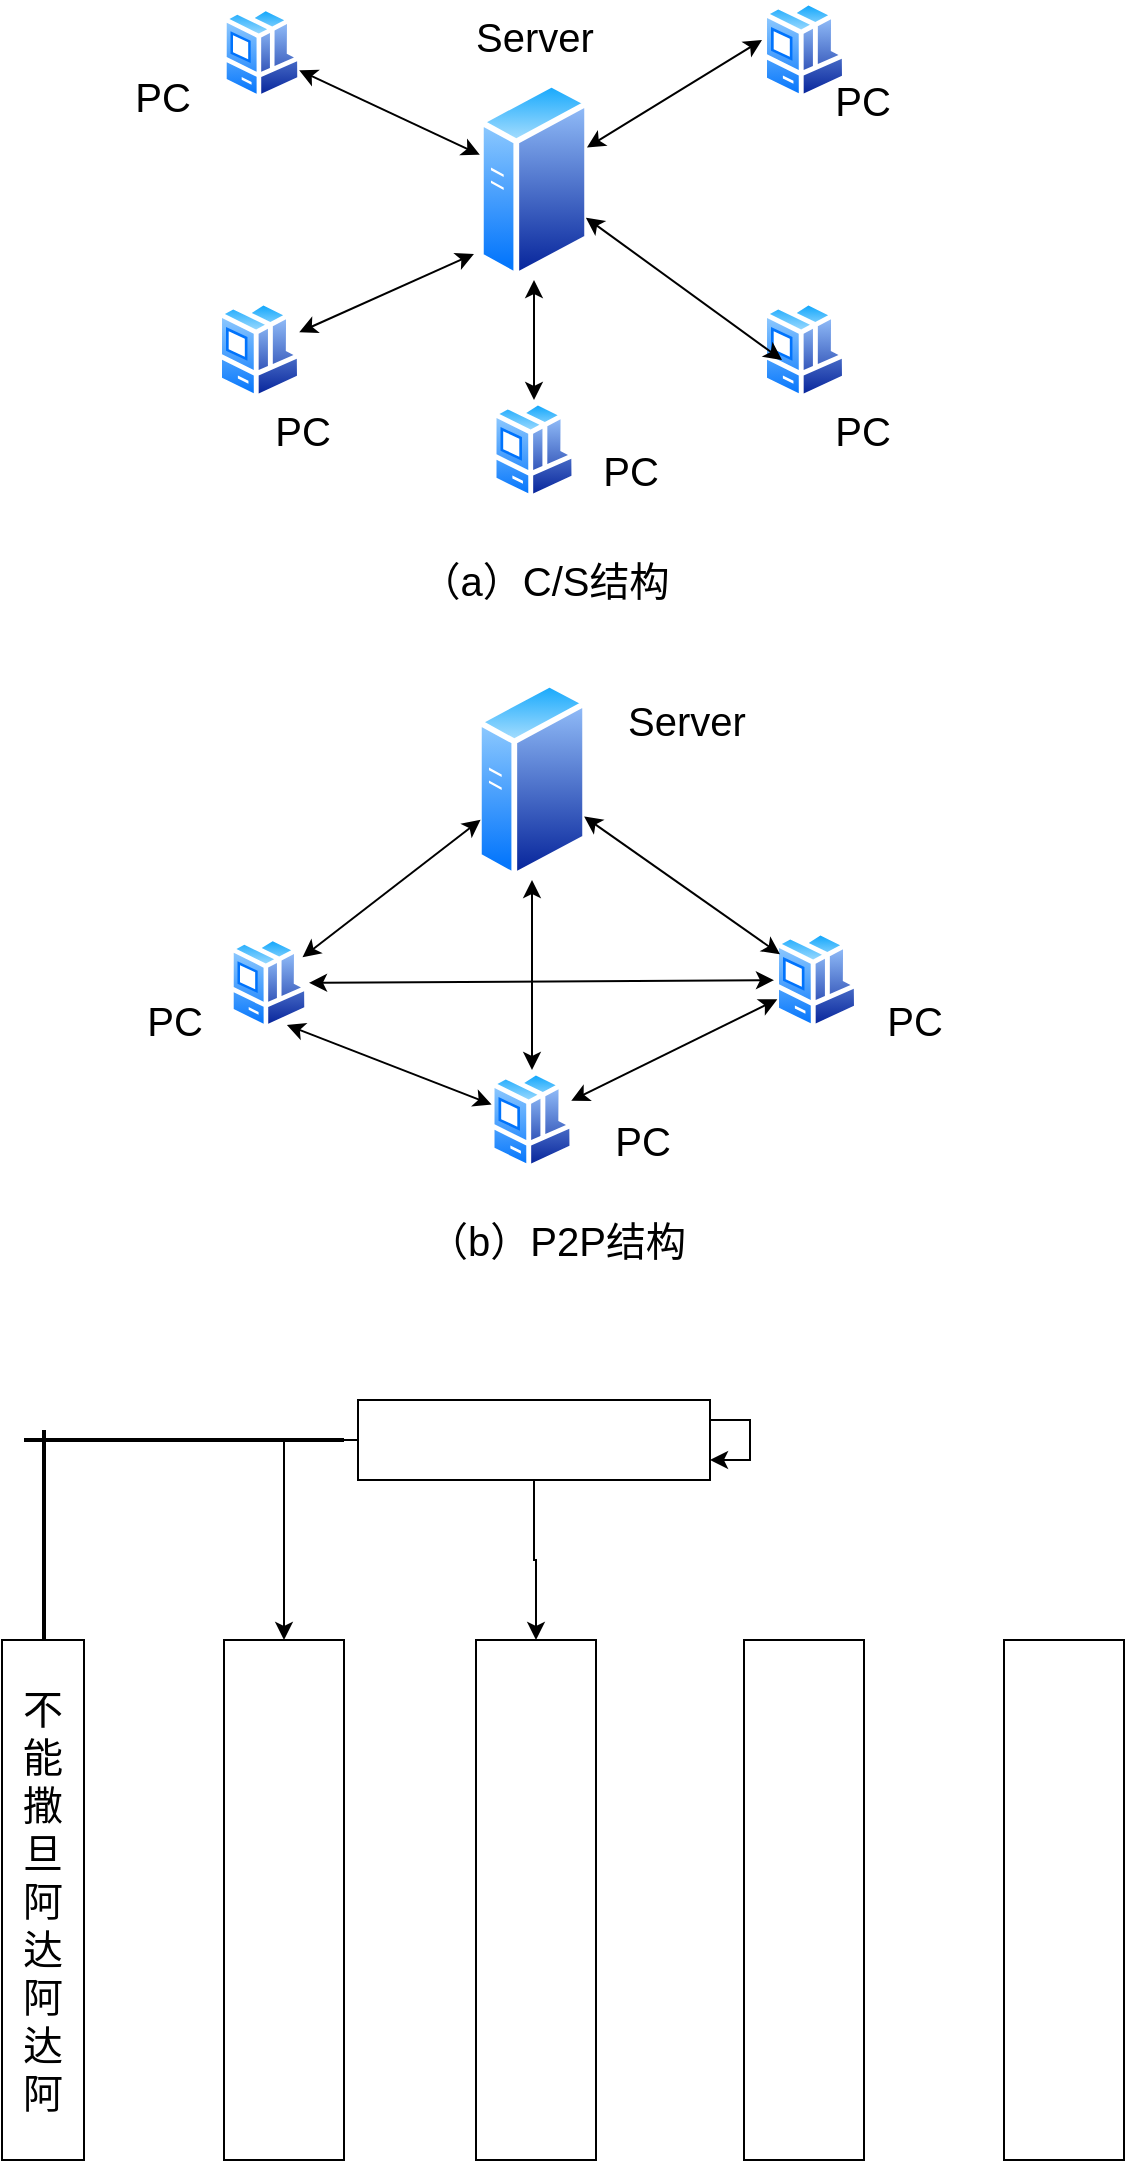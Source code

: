 <mxfile>
    <diagram id="S0izEwIFrph8dDXa04ZO" name="第 1 页">
        <mxGraphModel dx="1118" dy="790" grid="1" gridSize="10" guides="1" tooltips="1" connect="1" arrows="1" fold="1" page="1" pageScale="1" pageWidth="827" pageHeight="1169" math="0" shadow="0">
            <root>
                <mxCell id="0"/>
                <mxCell id="1" parent="0"/>
                <mxCell id="46" value="" style="aspect=fixed;perimeter=ellipsePerimeter;html=1;align=center;shadow=0;dashed=0;spacingTop=3;image;image=img/lib/active_directory/generic_server.svg;" vertex="1" parent="1">
                    <mxGeometry x="358" y="100" width="56" height="100" as="geometry"/>
                </mxCell>
                <mxCell id="47" value="" style="aspect=fixed;perimeter=ellipsePerimeter;html=1;align=center;shadow=0;dashed=0;spacingTop=3;image;image=img/lib/active_directory/workstation_client.svg;" vertex="1" parent="1">
                    <mxGeometry x="227.5" y="210" width="42.5" height="50" as="geometry"/>
                </mxCell>
                <mxCell id="48" value="" style="aspect=fixed;perimeter=ellipsePerimeter;html=1;align=center;shadow=0;dashed=0;spacingTop=3;image;image=img/lib/active_directory/workstation_client.svg;" vertex="1" parent="1">
                    <mxGeometry x="364.75" y="260" width="42.5" height="50" as="geometry"/>
                </mxCell>
                <mxCell id="49" value="" style="aspect=fixed;perimeter=ellipsePerimeter;html=1;align=center;shadow=0;dashed=0;spacingTop=3;image;image=img/lib/active_directory/workstation_client.svg;" vertex="1" parent="1">
                    <mxGeometry x="500" y="210" width="42.5" height="50" as="geometry"/>
                </mxCell>
                <mxCell id="50" value="" style="aspect=fixed;perimeter=ellipsePerimeter;html=1;align=center;shadow=0;dashed=0;spacingTop=3;image;image=img/lib/active_directory/workstation_client.svg;" vertex="1" parent="1">
                    <mxGeometry x="500" y="60" width="42.5" height="50" as="geometry"/>
                </mxCell>
                <mxCell id="51" value="" style="aspect=fixed;perimeter=ellipsePerimeter;html=1;align=center;shadow=0;dashed=0;spacingTop=3;image;image=img/lib/active_directory/workstation_client.svg;" vertex="1" parent="1">
                    <mxGeometry x="230" y="62.94" width="40" height="47.06" as="geometry"/>
                </mxCell>
                <mxCell id="52" value="（a）C/S结构" style="text;html=1;align=center;verticalAlign=middle;resizable=0;points=[];autosize=1;fontSize=20;" vertex="1" parent="1">
                    <mxGeometry x="321" y="335" width="140" height="30" as="geometry"/>
                </mxCell>
                <mxCell id="53" value="" style="endArrow=classic;startArrow=classic;html=1;fontSize=20;" edge="1" parent="1" source="46" target="51">
                    <mxGeometry width="50" height="50" relative="1" as="geometry">
                        <mxPoint x="350" y="150" as="sourcePoint"/>
                        <mxPoint x="270" y="90" as="targetPoint"/>
                    </mxGeometry>
                </mxCell>
                <mxCell id="54" value="" style="endArrow=classic;startArrow=classic;html=1;fontSize=20;" edge="1" parent="1" target="46">
                    <mxGeometry width="50" height="50" relative="1" as="geometry">
                        <mxPoint x="510" y="240" as="sourcePoint"/>
                        <mxPoint x="420" y="190" as="targetPoint"/>
                    </mxGeometry>
                </mxCell>
                <mxCell id="55" value="" style="endArrow=classic;startArrow=classic;html=1;fontSize=20;" edge="1" parent="1" source="48" target="46">
                    <mxGeometry width="50" height="50" relative="1" as="geometry">
                        <mxPoint x="364.75" y="250" as="sourcePoint"/>
                        <mxPoint x="274.75" y="200" as="targetPoint"/>
                    </mxGeometry>
                </mxCell>
                <mxCell id="56" value="" style="endArrow=classic;startArrow=classic;html=1;fontSize=20;exitX=-0.036;exitY=0.87;exitDx=0;exitDy=0;exitPerimeter=0;" edge="1" parent="1" source="46" target="47">
                    <mxGeometry width="50" height="50" relative="1" as="geometry">
                        <mxPoint x="360" y="210" as="sourcePoint"/>
                        <mxPoint x="270" y="230" as="targetPoint"/>
                    </mxGeometry>
                </mxCell>
                <mxCell id="58" value="" style="endArrow=classic;startArrow=classic;html=1;fontSize=20;" edge="1" parent="1" source="46">
                    <mxGeometry width="50" height="50" relative="1" as="geometry">
                        <mxPoint x="420" y="130" as="sourcePoint"/>
                        <mxPoint x="500" y="80" as="targetPoint"/>
                    </mxGeometry>
                </mxCell>
                <mxCell id="60" value="Server" style="text;html=1;align=center;verticalAlign=middle;resizable=0;points=[];autosize=1;fontSize=20;" vertex="1" parent="1">
                    <mxGeometry x="351" y="62.94" width="70" height="30" as="geometry"/>
                </mxCell>
                <mxCell id="61" value="PC" style="text;html=1;align=center;verticalAlign=middle;resizable=0;points=[];autosize=1;fontSize=20;" vertex="1" parent="1">
                    <mxGeometry x="530" y="95" width="40" height="30" as="geometry"/>
                </mxCell>
                <mxCell id="62" value="PC" style="text;html=1;align=center;verticalAlign=middle;resizable=0;points=[];autosize=1;fontSize=20;" vertex="1" parent="1">
                    <mxGeometry x="530" y="260" width="40" height="30" as="geometry"/>
                </mxCell>
                <mxCell id="63" value="PC" style="text;html=1;align=center;verticalAlign=middle;resizable=0;points=[];autosize=1;fontSize=20;" vertex="1" parent="1">
                    <mxGeometry x="414" y="280" width="40" height="30" as="geometry"/>
                </mxCell>
                <mxCell id="64" value="PC" style="text;html=1;align=center;verticalAlign=middle;resizable=0;points=[];autosize=1;fontSize=20;" vertex="1" parent="1">
                    <mxGeometry x="250" y="260" width="40" height="30" as="geometry"/>
                </mxCell>
                <mxCell id="65" value="PC" style="text;html=1;align=center;verticalAlign=middle;resizable=0;points=[];autosize=1;fontSize=20;" vertex="1" parent="1">
                    <mxGeometry x="180" y="92.94" width="40" height="30" as="geometry"/>
                </mxCell>
                <mxCell id="66" value="" style="aspect=fixed;perimeter=ellipsePerimeter;html=1;align=center;shadow=0;dashed=0;spacingTop=3;image;image=img/lib/active_directory/generic_server.svg;" vertex="1" parent="1">
                    <mxGeometry x="357" y="400" width="56" height="100" as="geometry"/>
                </mxCell>
                <mxCell id="67" value="" style="aspect=fixed;perimeter=ellipsePerimeter;html=1;align=center;shadow=0;dashed=0;spacingTop=3;image;image=img/lib/active_directory/workstation_client.svg;" vertex="1" parent="1">
                    <mxGeometry x="363.75" y="595" width="42.5" height="50" as="geometry"/>
                </mxCell>
                <mxCell id="70" value="" style="aspect=fixed;perimeter=ellipsePerimeter;html=1;align=center;shadow=0;dashed=0;spacingTop=3;image;image=img/lib/active_directory/workstation_client.svg;" vertex="1" parent="1">
                    <mxGeometry x="506" y="525" width="42.5" height="50" as="geometry"/>
                </mxCell>
                <mxCell id="71" value="" style="aspect=fixed;perimeter=ellipsePerimeter;html=1;align=center;shadow=0;dashed=0;spacingTop=3;image;image=img/lib/active_directory/workstation_client.svg;" vertex="1" parent="1">
                    <mxGeometry x="233.5" y="527.94" width="40" height="47.06" as="geometry"/>
                </mxCell>
                <mxCell id="72" value="（b）P2P结构" style="text;html=1;align=center;verticalAlign=middle;resizable=0;points=[];autosize=1;fontSize=20;" vertex="1" parent="1">
                    <mxGeometry x="327" y="665" width="140" height="30" as="geometry"/>
                </mxCell>
                <mxCell id="73" value="" style="endArrow=classic;startArrow=classic;html=1;fontSize=20;" edge="1" source="66" target="71" parent="1">
                    <mxGeometry width="50" height="50" relative="1" as="geometry">
                        <mxPoint x="395" y="455" as="sourcePoint"/>
                        <mxPoint x="315" y="395" as="targetPoint"/>
                    </mxGeometry>
                </mxCell>
                <mxCell id="76" value="" style="endArrow=classic;startArrow=classic;html=1;fontSize=20;" edge="1" source="66" target="67" parent="1">
                    <mxGeometry width="50" height="50" relative="1" as="geometry">
                        <mxPoint x="405" y="515" as="sourcePoint"/>
                        <mxPoint x="315" y="535" as="targetPoint"/>
                    </mxGeometry>
                </mxCell>
                <mxCell id="77" value="" style="endArrow=classic;startArrow=classic;html=1;fontSize=20;" edge="1" source="66" parent="1" target="70">
                    <mxGeometry width="50" height="50" relative="1" as="geometry">
                        <mxPoint x="465" y="435" as="sourcePoint"/>
                        <mxPoint x="545" y="385" as="targetPoint"/>
                    </mxGeometry>
                </mxCell>
                <mxCell id="78" value="Server" style="text;html=1;align=center;verticalAlign=middle;resizable=0;points=[];autosize=1;fontSize=20;" vertex="1" parent="1">
                    <mxGeometry x="427" y="405" width="70" height="30" as="geometry"/>
                </mxCell>
                <mxCell id="80" value="PC" style="text;html=1;align=center;verticalAlign=middle;resizable=0;points=[];autosize=1;fontSize=20;" vertex="1" parent="1">
                    <mxGeometry x="556" y="555" width="40" height="30" as="geometry"/>
                </mxCell>
                <mxCell id="82" value="PC" style="text;html=1;align=center;verticalAlign=middle;resizable=0;points=[];autosize=1;fontSize=20;" vertex="1" parent="1">
                    <mxGeometry x="186" y="555" width="40" height="30" as="geometry"/>
                </mxCell>
                <mxCell id="83" value="PC" style="text;html=1;align=center;verticalAlign=middle;resizable=0;points=[];autosize=1;fontSize=20;" vertex="1" parent="1">
                    <mxGeometry x="420" y="615" width="40" height="30" as="geometry"/>
                </mxCell>
                <mxCell id="88" value="" style="endArrow=classic;startArrow=classic;html=1;fontSize=20;" edge="1" parent="1" source="71" target="70">
                    <mxGeometry width="50" height="50" relative="1" as="geometry">
                        <mxPoint x="396" y="505" as="sourcePoint"/>
                        <mxPoint x="446" y="465" as="targetPoint"/>
                    </mxGeometry>
                </mxCell>
                <mxCell id="90" value="" style="endArrow=classic;startArrow=classic;html=1;fontSize=20;exitX=0.75;exitY=1;exitDx=0;exitDy=0;" edge="1" parent="1" source="71" target="67">
                    <mxGeometry width="50" height="50" relative="1" as="geometry">
                        <mxPoint x="223.5" y="635" as="sourcePoint"/>
                        <mxPoint x="273.5" y="585" as="targetPoint"/>
                    </mxGeometry>
                </mxCell>
                <mxCell id="91" value="" style="endArrow=classic;startArrow=classic;html=1;fontSize=20;" edge="1" parent="1" source="67" target="70">
                    <mxGeometry width="50" height="50" relative="1" as="geometry">
                        <mxPoint x="447" y="625" as="sourcePoint"/>
                        <mxPoint x="497" y="575" as="targetPoint"/>
                    </mxGeometry>
                </mxCell>
                <mxCell id="92" value="不能撒旦阿达阿达 阿" style="rounded=0;whiteSpace=wrap;html=1;fontSize=20;" vertex="1" parent="1">
                    <mxGeometry x="120" y="880" width="41" height="260" as="geometry"/>
                </mxCell>
                <mxCell id="93" value="" style="rounded=0;whiteSpace=wrap;html=1;fontSize=20;" vertex="1" parent="1">
                    <mxGeometry x="231" y="880" width="60" height="260" as="geometry"/>
                </mxCell>
                <mxCell id="94" value="" style="rounded=0;whiteSpace=wrap;html=1;fontSize=20;" vertex="1" parent="1">
                    <mxGeometry x="491" y="880" width="60" height="260" as="geometry"/>
                </mxCell>
                <mxCell id="95" value="" style="rounded=0;whiteSpace=wrap;html=1;fontSize=20;" vertex="1" parent="1">
                    <mxGeometry x="357" y="880" width="60" height="260" as="geometry"/>
                </mxCell>
                <mxCell id="96" value="" style="rounded=0;whiteSpace=wrap;html=1;fontSize=20;" vertex="1" parent="1">
                    <mxGeometry x="621" y="880" width="60" height="260" as="geometry"/>
                </mxCell>
                <mxCell id="100" style="edgeStyle=orthogonalEdgeStyle;rounded=0;orthogonalLoop=1;jettySize=auto;html=1;fontSize=20;" edge="1" parent="1" source="97" target="93">
                    <mxGeometry relative="1" as="geometry"/>
                </mxCell>
                <mxCell id="101" style="edgeStyle=orthogonalEdgeStyle;rounded=0;orthogonalLoop=1;jettySize=auto;html=1;fontSize=20;" edge="1" parent="1" source="97" target="95">
                    <mxGeometry relative="1" as="geometry"/>
                </mxCell>
                <mxCell id="97" value="" style="rounded=0;whiteSpace=wrap;html=1;fontSize=20;" vertex="1" parent="1">
                    <mxGeometry x="298" y="760" width="176" height="40" as="geometry"/>
                </mxCell>
                <mxCell id="98" style="edgeStyle=orthogonalEdgeStyle;rounded=0;orthogonalLoop=1;jettySize=auto;html=1;fontSize=20;" edge="1" parent="1" source="97" target="97">
                    <mxGeometry relative="1" as="geometry"/>
                </mxCell>
                <mxCell id="106" value="" style="line;strokeWidth=2;html=1;fontSize=20;" vertex="1" parent="1">
                    <mxGeometry x="131" y="775" width="160" height="10" as="geometry"/>
                </mxCell>
                <mxCell id="107" value="" style="line;strokeWidth=2;direction=south;html=1;fontSize=20;" vertex="1" parent="1">
                    <mxGeometry x="136" y="775" width="10" height="105" as="geometry"/>
                </mxCell>
            </root>
        </mxGraphModel>
    </diagram>
</mxfile>